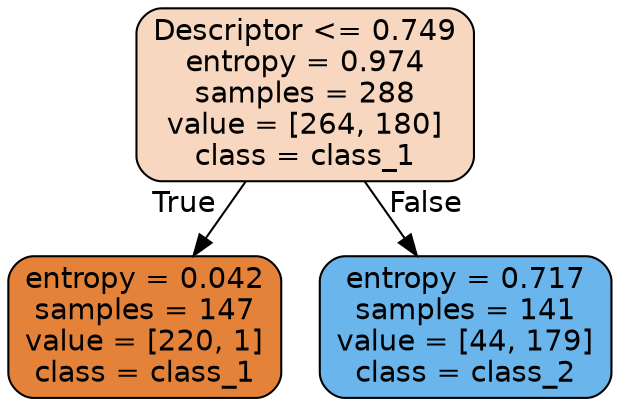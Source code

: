 digraph Tree {
node [shape=box, style="filled, rounded", color="black", fontname="helvetica"] ;
edge [fontname="helvetica"] ;
0 [label="Descriptor <= 0.749\nentropy = 0.974\nsamples = 288\nvalue = [264, 180]\nclass = class_1", fillcolor="#f7d7c0"] ;
1 [label="entropy = 0.042\nsamples = 147\nvalue = [220, 1]\nclass = class_1", fillcolor="#e5823a"] ;
0 -> 1 [labeldistance=2.5, labelangle=45, headlabel="True"] ;
2 [label="entropy = 0.717\nsamples = 141\nvalue = [44, 179]\nclass = class_2", fillcolor="#6ab5eb"] ;
0 -> 2 [labeldistance=2.5, labelangle=-45, headlabel="False"] ;
}